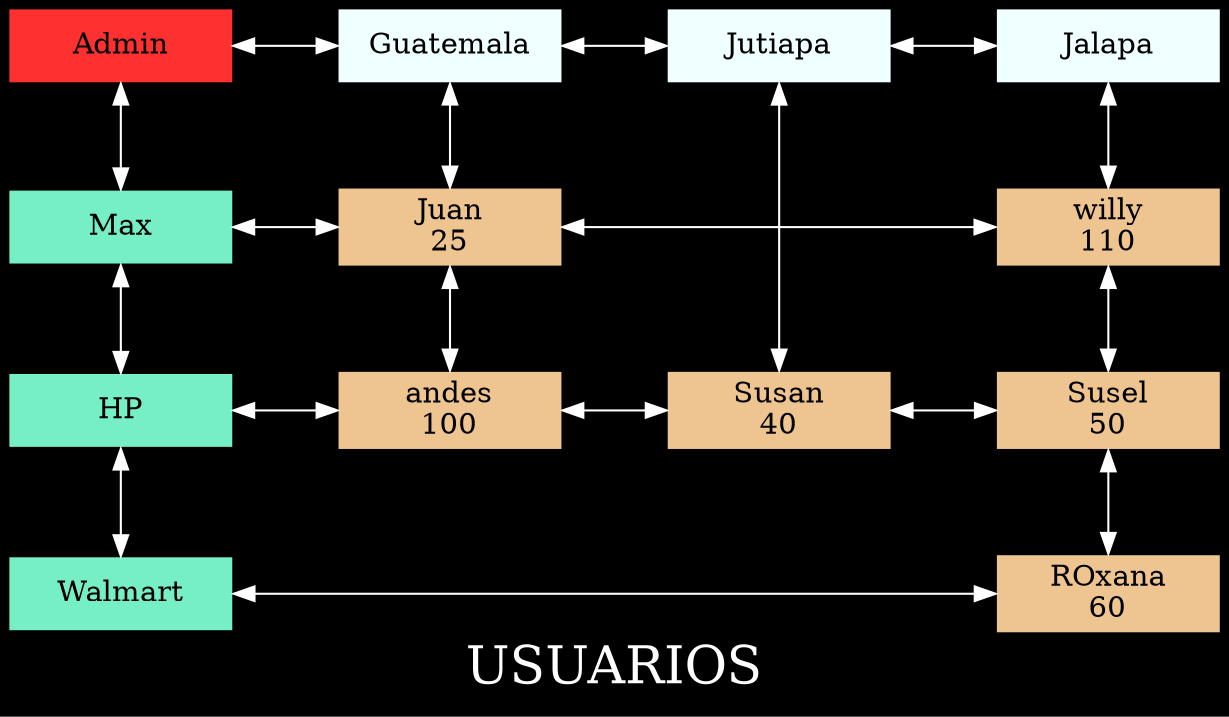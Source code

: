 digraph Matrix{
	graph[bgcolor=black, fontcolor =white,label="USUARIOS", fontsize = 25];
	edge[color = white];
	 nodesep = 0.7;
	 ranksep = 0.7;
	 node[shape= box];
	 Mt[label="Admin", width = 1.5,style=filled, fillcolor = firebrick1, group = 1];
	//filas
	U0 [label = "Max",pos="5.3, 3.5!", width = 1.5, style = filled, fillcolor = aquamarine2, group=1];
	U1[label = "HP", width = 1.5, style = filled, fillcolor = aquamarine2, group=1];
	U2[label = "Walmart", width = 1.5, style = filled, fillcolor = aquamarine2, group=1];
	
	//Linkear filas
	U0->U1->U2[dir=both];
		// Columnas
	A0[label = "Guatemala", width = 1.5, style = filled, fillcolor = azure1, group=1];
	A1[label = "Jutiapa", width = 1.5, style = filled, fillcolor = azure1, group=1];
	A2[label = "Jalapa", width = 1.5, style = filled, fillcolor = azure1, group=1];
	// Linkear columnas
	A0->A1->A2[dir=both];
	// Nodo raiz con primera fila y columna
	Mt -> U0 [dir = both];
	Mt -> A0 [dir=both];

		// Colocar columnas de manera alineada
	 {rank = same; Mt; A0; A1; A2; } 
		// Creation of nodes
		// Fila 0
	N25_LJuan [label="Juan
25",  width=1.5, group =27, style = filled, fillcolor = burlywood2];
	N110_Lwilly [label="willy
110",  width=1.5, group =112, style = filled, fillcolor = burlywood2];


	// Fila 1
	N100_Landes [label="andes
100",  width=1.5, group =102, style = filled, fillcolor = burlywood2];
	N40_LSusan [label="Susan
40",  width=1.5, group =42, style = filled, fillcolor = burlywood2];
	N50_LSusel [label="Susel
50",  width=1.5, group =52, style = filled, fillcolor = burlywood2];


	// Fila 2
	N60_LROxana [label="ROxana
60",  width=1.5, group =62, style = filled, fillcolor = burlywood2];


	// Linkeando Fila 0
	U0->N25_LJuan->N110_Lwilly [constraint=false,dir=both];

{rank = same; U0; N25_LJuan; N110_Lwilly}

	// Linkeando Fila 1
	U1->N100_Landes->N40_LSusan->N50_LSusel [constraint=false,dir=both];

{rank = same; U1; N100_Landes; N40_LSusan; N50_LSusel}

	// Linkeando Fila 2
	U2->N60_LROxana [constraint=false,dir=both];

{rank = same; U2; N60_LROxana}

	// Linkeando Columna 0
	A0->N25_LJuan->N100_Landes[dir=both];

	// Linkeando Columna 1
	A1->N40_LSusan[dir=both];

	// Linkeando Columna 2
	A2->N110_Lwilly->N50_LSusel->N60_LROxana[dir=both];

}
